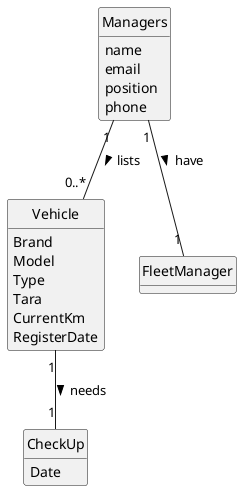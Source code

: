 @startuml
skinparam monochrome true
skinparam packageStyle rectangle
skinparam shadowing false
skinparam monochrome true
skinparam packageStyle rectangle
skinparam shadowing false
'skinparam linetype ortho
'left to right direction
skinparam classAttributeIconSize 0
hide circle
hide methods


class Vehicle{
 Brand
  Model
  Type
  Tara
  CurrentKm
  RegisterDate
}

class FleetManager {
}

class CheckUp {
  Date
}

class Managers {
    name
    email
    position
    phone
}

Managers "1" -- "1" FleetManager : have >
Vehicle "1" -- "1" CheckUp : needs >
Managers "1" -- "0..*" Vehicle : lists >
@enduml


